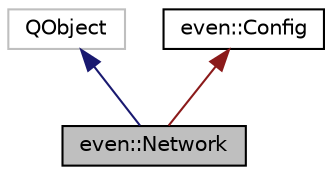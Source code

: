 digraph "even::Network"
{
  edge [fontname="Helvetica",fontsize="10",labelfontname="Helvetica",labelfontsize="10"];
  node [fontname="Helvetica",fontsize="10",shape=record];
  Node0 [label="even::Network",height=0.2,width=0.4,color="black", fillcolor="grey75", style="filled", fontcolor="black"];
  Node1 -> Node0 [dir="back",color="midnightblue",fontsize="10",style="solid"];
  Node1 [label="QObject",height=0.2,width=0.4,color="grey75", fillcolor="white", style="filled"];
  Node2 -> Node0 [dir="back",color="firebrick4",fontsize="10",style="solid"];
  Node2 [label="even::Config",height=0.2,width=0.4,color="black", fillcolor="white", style="filled",URL="$classeven_1_1_config.html",tooltip="Private Network config class. "];
}
